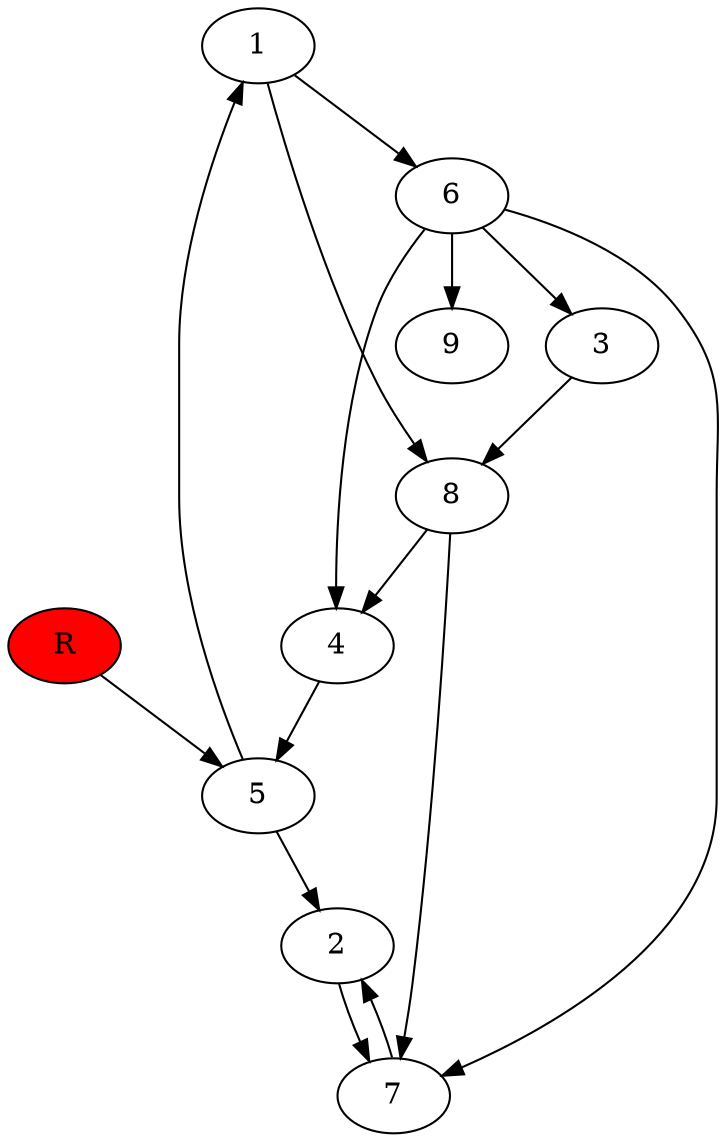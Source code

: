 digraph prb59269 {
	1
	2
	3
	4
	5
	6
	7
	8
	R [fillcolor="#ff0000" style=filled]
	1 -> 6
	1 -> 8
	2 -> 7
	3 -> 8
	4 -> 5
	5 -> 1
	5 -> 2
	6 -> 3
	6 -> 4
	6 -> 7
	6 -> 9
	7 -> 2
	8 -> 4
	8 -> 7
	R -> 5
}

